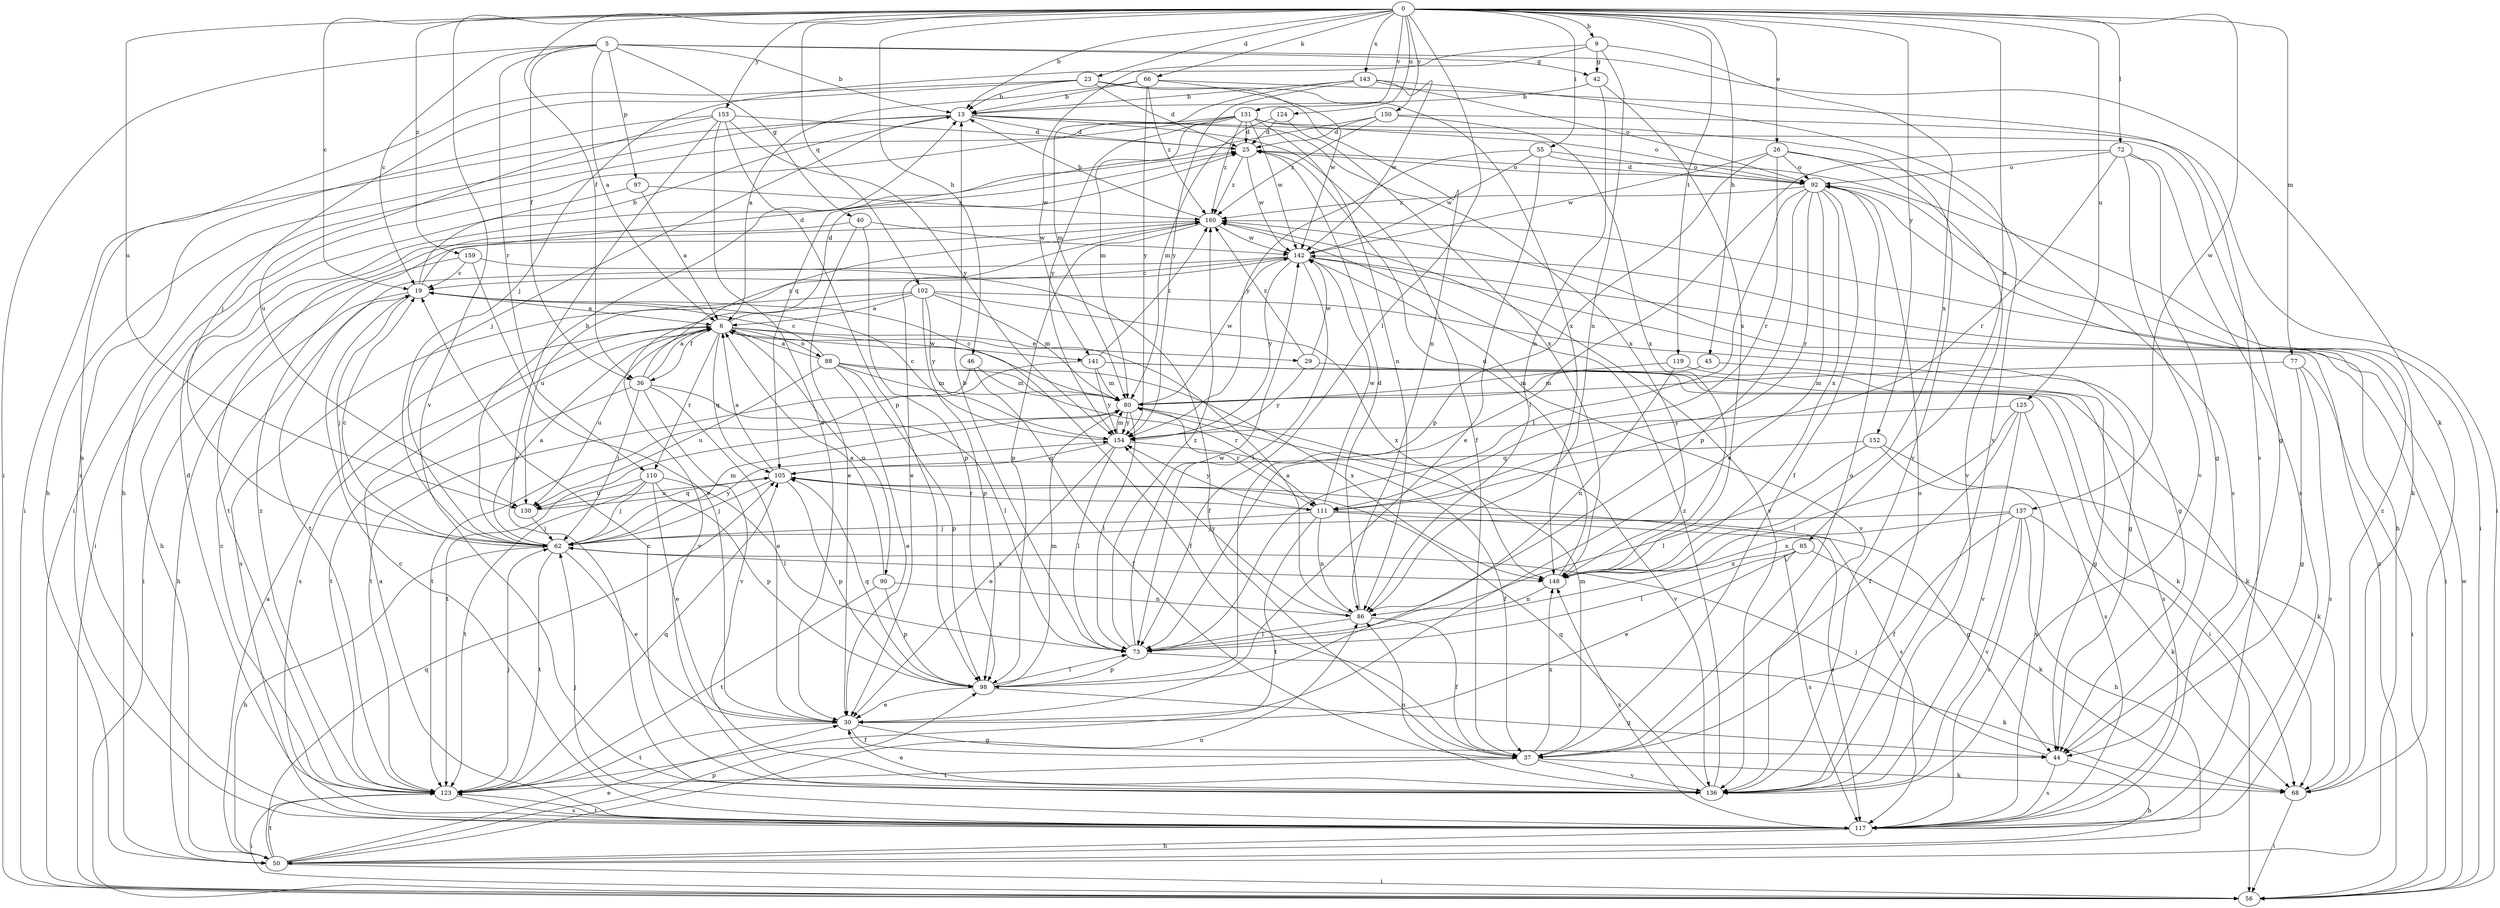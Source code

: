 strict digraph  {
0;
5;
6;
9;
13;
19;
23;
25;
26;
29;
30;
36;
37;
40;
42;
44;
45;
46;
50;
55;
56;
62;
66;
68;
72;
73;
77;
80;
85;
86;
88;
90;
92;
97;
98;
102;
105;
110;
111;
117;
119;
123;
124;
125;
130;
131;
136;
137;
141;
142;
143;
148;
150;
152;
153;
154;
159;
160;
0 -> 9  [label=b];
0 -> 13  [label=b];
0 -> 19  [label=c];
0 -> 23  [label=d];
0 -> 26  [label=e];
0 -> 36  [label=f];
0 -> 45  [label=h];
0 -> 46  [label=h];
0 -> 55  [label=i];
0 -> 66  [label=k];
0 -> 72  [label=l];
0 -> 73  [label=l];
0 -> 77  [label=m];
0 -> 85  [label=n];
0 -> 102  [label=q];
0 -> 119  [label=t];
0 -> 124  [label=u];
0 -> 125  [label=u];
0 -> 130  [label=u];
0 -> 131  [label=v];
0 -> 136  [label=v];
0 -> 137  [label=w];
0 -> 143  [label=x];
0 -> 150  [label=y];
0 -> 152  [label=y];
0 -> 153  [label=y];
0 -> 159  [label=z];
5 -> 6  [label=a];
5 -> 13  [label=b];
5 -> 19  [label=c];
5 -> 36  [label=f];
5 -> 40  [label=g];
5 -> 42  [label=g];
5 -> 56  [label=i];
5 -> 68  [label=k];
5 -> 97  [label=p];
5 -> 110  [label=r];
6 -> 25  [label=d];
6 -> 29  [label=e];
6 -> 36  [label=f];
6 -> 37  [label=f];
6 -> 88  [label=o];
6 -> 90  [label=o];
6 -> 105  [label=q];
6 -> 110  [label=r];
6 -> 117  [label=s];
6 -> 130  [label=u];
6 -> 141  [label=w];
9 -> 42  [label=g];
9 -> 62  [label=j];
9 -> 86  [label=n];
9 -> 141  [label=w];
9 -> 148  [label=x];
13 -> 25  [label=d];
13 -> 37  [label=f];
13 -> 44  [label=g];
13 -> 50  [label=h];
13 -> 56  [label=i];
13 -> 62  [label=j];
13 -> 148  [label=x];
19 -> 6  [label=a];
19 -> 13  [label=b];
19 -> 25  [label=d];
19 -> 50  [label=h];
19 -> 62  [label=j];
23 -> 13  [label=b];
23 -> 25  [label=d];
23 -> 62  [label=j];
23 -> 86  [label=n];
23 -> 117  [label=s];
23 -> 148  [label=x];
25 -> 92  [label=o];
25 -> 142  [label=w];
25 -> 160  [label=z];
26 -> 92  [label=o];
26 -> 98  [label=p];
26 -> 111  [label=r];
26 -> 117  [label=s];
26 -> 136  [label=v];
26 -> 142  [label=w];
29 -> 68  [label=k];
29 -> 142  [label=w];
29 -> 154  [label=y];
29 -> 160  [label=z];
30 -> 37  [label=f];
30 -> 44  [label=g];
30 -> 123  [label=t];
36 -> 6  [label=a];
36 -> 30  [label=e];
36 -> 62  [label=j];
36 -> 73  [label=l];
36 -> 123  [label=t];
36 -> 136  [label=v];
36 -> 160  [label=z];
37 -> 68  [label=k];
37 -> 80  [label=m];
37 -> 92  [label=o];
37 -> 123  [label=t];
37 -> 136  [label=v];
37 -> 148  [label=x];
40 -> 30  [label=e];
40 -> 98  [label=p];
40 -> 123  [label=t];
40 -> 142  [label=w];
42 -> 13  [label=b];
42 -> 86  [label=n];
42 -> 148  [label=x];
44 -> 50  [label=h];
44 -> 62  [label=j];
44 -> 117  [label=s];
45 -> 44  [label=g];
45 -> 80  [label=m];
46 -> 37  [label=f];
46 -> 80  [label=m];
46 -> 123  [label=t];
50 -> 6  [label=a];
50 -> 30  [label=e];
50 -> 56  [label=i];
50 -> 86  [label=n];
50 -> 98  [label=p];
50 -> 105  [label=q];
50 -> 123  [label=t];
55 -> 30  [label=e];
55 -> 56  [label=i];
55 -> 92  [label=o];
55 -> 142  [label=w];
55 -> 154  [label=y];
56 -> 142  [label=w];
56 -> 160  [label=z];
62 -> 6  [label=a];
62 -> 13  [label=b];
62 -> 19  [label=c];
62 -> 30  [label=e];
62 -> 50  [label=h];
62 -> 80  [label=m];
62 -> 123  [label=t];
62 -> 148  [label=x];
62 -> 154  [label=y];
66 -> 6  [label=a];
66 -> 13  [label=b];
66 -> 117  [label=s];
66 -> 142  [label=w];
66 -> 154  [label=y];
66 -> 160  [label=z];
68 -> 56  [label=i];
68 -> 160  [label=z];
72 -> 44  [label=g];
72 -> 73  [label=l];
72 -> 92  [label=o];
72 -> 111  [label=r];
72 -> 117  [label=s];
72 -> 136  [label=v];
73 -> 13  [label=b];
73 -> 68  [label=k];
73 -> 98  [label=p];
73 -> 142  [label=w];
73 -> 160  [label=z];
77 -> 44  [label=g];
77 -> 56  [label=i];
77 -> 80  [label=m];
77 -> 117  [label=s];
80 -> 19  [label=c];
80 -> 73  [label=l];
80 -> 111  [label=r];
80 -> 123  [label=t];
80 -> 136  [label=v];
80 -> 142  [label=w];
80 -> 154  [label=y];
85 -> 30  [label=e];
85 -> 68  [label=k];
85 -> 73  [label=l];
85 -> 117  [label=s];
85 -> 148  [label=x];
86 -> 6  [label=a];
86 -> 25  [label=d];
86 -> 37  [label=f];
86 -> 73  [label=l];
86 -> 154  [label=y];
88 -> 6  [label=a];
88 -> 19  [label=c];
88 -> 30  [label=e];
88 -> 80  [label=m];
88 -> 98  [label=p];
88 -> 111  [label=r];
88 -> 130  [label=u];
88 -> 148  [label=x];
90 -> 6  [label=a];
90 -> 86  [label=n];
90 -> 98  [label=p];
90 -> 123  [label=t];
92 -> 25  [label=d];
92 -> 30  [label=e];
92 -> 37  [label=f];
92 -> 50  [label=h];
92 -> 68  [label=k];
92 -> 73  [label=l];
92 -> 98  [label=p];
92 -> 111  [label=r];
92 -> 148  [label=x];
92 -> 160  [label=z];
97 -> 6  [label=a];
97 -> 56  [label=i];
97 -> 160  [label=z];
98 -> 30  [label=e];
98 -> 44  [label=g];
98 -> 73  [label=l];
98 -> 80  [label=m];
98 -> 105  [label=q];
102 -> 6  [label=a];
102 -> 44  [label=g];
102 -> 80  [label=m];
102 -> 98  [label=p];
102 -> 117  [label=s];
102 -> 136  [label=v];
102 -> 148  [label=x];
102 -> 154  [label=y];
105 -> 6  [label=a];
105 -> 62  [label=j];
105 -> 98  [label=p];
105 -> 111  [label=r];
105 -> 117  [label=s];
105 -> 130  [label=u];
110 -> 30  [label=e];
110 -> 62  [label=j];
110 -> 73  [label=l];
110 -> 98  [label=p];
110 -> 123  [label=t];
110 -> 130  [label=u];
111 -> 44  [label=g];
111 -> 62  [label=j];
111 -> 86  [label=n];
111 -> 117  [label=s];
111 -> 123  [label=t];
111 -> 142  [label=w];
111 -> 154  [label=y];
117 -> 6  [label=a];
117 -> 19  [label=c];
117 -> 50  [label=h];
117 -> 62  [label=j];
117 -> 123  [label=t];
117 -> 148  [label=x];
119 -> 80  [label=m];
119 -> 86  [label=n];
119 -> 117  [label=s];
123 -> 19  [label=c];
123 -> 25  [label=d];
123 -> 56  [label=i];
123 -> 62  [label=j];
123 -> 105  [label=q];
123 -> 117  [label=s];
123 -> 160  [label=z];
124 -> 25  [label=d];
124 -> 80  [label=m];
124 -> 148  [label=x];
125 -> 37  [label=f];
125 -> 73  [label=l];
125 -> 117  [label=s];
125 -> 136  [label=v];
125 -> 154  [label=y];
130 -> 62  [label=j];
130 -> 105  [label=q];
131 -> 25  [label=d];
131 -> 50  [label=h];
131 -> 56  [label=i];
131 -> 80  [label=m];
131 -> 86  [label=n];
131 -> 92  [label=o];
131 -> 136  [label=v];
131 -> 142  [label=w];
131 -> 154  [label=y];
131 -> 160  [label=z];
136 -> 19  [label=c];
136 -> 30  [label=e];
136 -> 86  [label=n];
136 -> 92  [label=o];
136 -> 105  [label=q];
136 -> 160  [label=z];
137 -> 37  [label=f];
137 -> 50  [label=h];
137 -> 62  [label=j];
137 -> 68  [label=k];
137 -> 117  [label=s];
137 -> 136  [label=v];
137 -> 148  [label=x];
141 -> 56  [label=i];
141 -> 68  [label=k];
141 -> 80  [label=m];
141 -> 123  [label=t];
141 -> 154  [label=y];
141 -> 160  [label=z];
142 -> 19  [label=c];
142 -> 44  [label=g];
142 -> 56  [label=i];
142 -> 73  [label=l];
142 -> 123  [label=t];
142 -> 130  [label=u];
142 -> 136  [label=v];
142 -> 154  [label=y];
143 -> 13  [label=b];
143 -> 80  [label=m];
143 -> 92  [label=o];
143 -> 136  [label=v];
143 -> 142  [label=w];
143 -> 154  [label=y];
148 -> 25  [label=d];
148 -> 86  [label=n];
150 -> 25  [label=d];
150 -> 56  [label=i];
150 -> 105  [label=q];
150 -> 148  [label=x];
150 -> 160  [label=z];
152 -> 68  [label=k];
152 -> 73  [label=l];
152 -> 105  [label=q];
152 -> 117  [label=s];
153 -> 25  [label=d];
153 -> 30  [label=e];
153 -> 98  [label=p];
153 -> 117  [label=s];
153 -> 130  [label=u];
153 -> 136  [label=v];
153 -> 154  [label=y];
154 -> 19  [label=c];
154 -> 30  [label=e];
154 -> 37  [label=f];
154 -> 73  [label=l];
154 -> 80  [label=m];
154 -> 105  [label=q];
159 -> 19  [label=c];
159 -> 30  [label=e];
159 -> 37  [label=f];
159 -> 56  [label=i];
160 -> 13  [label=b];
160 -> 30  [label=e];
160 -> 50  [label=h];
160 -> 98  [label=p];
160 -> 136  [label=v];
160 -> 142  [label=w];
}

